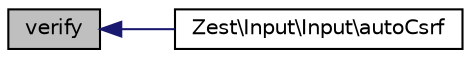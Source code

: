 digraph "verify"
{
  edge [fontname="Helvetica",fontsize="10",labelfontname="Helvetica",labelfontsize="10"];
  node [fontname="Helvetica",fontsize="10",shape=record];
  rankdir="LR";
  Node27 [label="verify",height=0.2,width=0.4,color="black", fillcolor="grey75", style="filled", fontcolor="black"];
  Node27 -> Node28 [dir="back",color="midnightblue",fontsize="10",style="solid"];
  Node28 [label="Zest\\Input\\Input\\autoCsrf",height=0.2,width=0.4,color="black", fillcolor="white", style="filled",URL="$class_zest_1_1_input_1_1_input.html#a2b65ea249cea8c54bdf821d6d2623ff8"];
}
